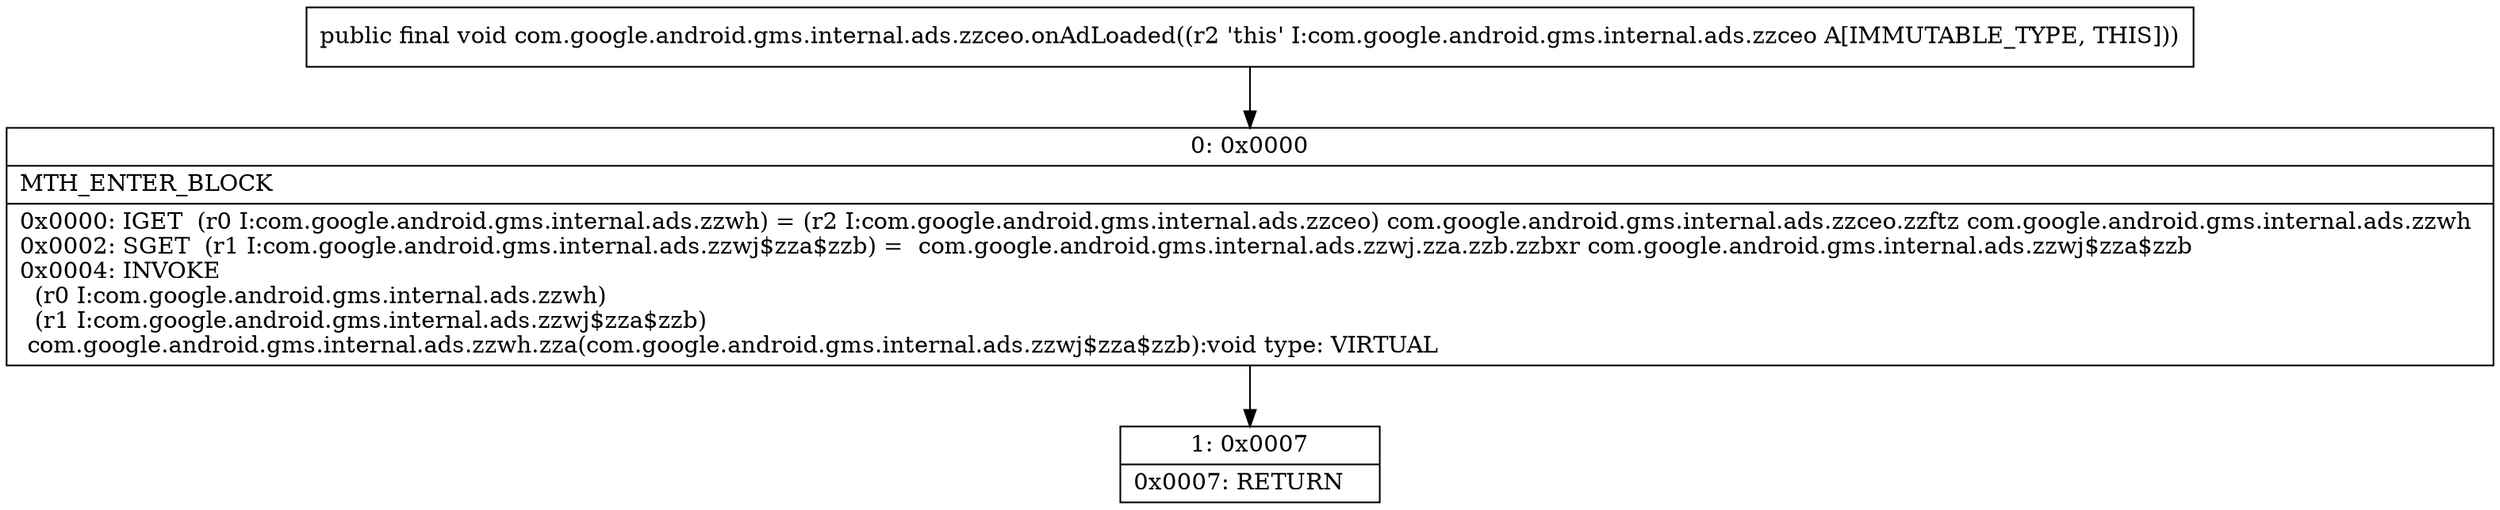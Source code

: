 digraph "CFG forcom.google.android.gms.internal.ads.zzceo.onAdLoaded()V" {
Node_0 [shape=record,label="{0\:\ 0x0000|MTH_ENTER_BLOCK\l|0x0000: IGET  (r0 I:com.google.android.gms.internal.ads.zzwh) = (r2 I:com.google.android.gms.internal.ads.zzceo) com.google.android.gms.internal.ads.zzceo.zzftz com.google.android.gms.internal.ads.zzwh \l0x0002: SGET  (r1 I:com.google.android.gms.internal.ads.zzwj$zza$zzb) =  com.google.android.gms.internal.ads.zzwj.zza.zzb.zzbxr com.google.android.gms.internal.ads.zzwj$zza$zzb \l0x0004: INVOKE  \l  (r0 I:com.google.android.gms.internal.ads.zzwh)\l  (r1 I:com.google.android.gms.internal.ads.zzwj$zza$zzb)\l com.google.android.gms.internal.ads.zzwh.zza(com.google.android.gms.internal.ads.zzwj$zza$zzb):void type: VIRTUAL \l}"];
Node_1 [shape=record,label="{1\:\ 0x0007|0x0007: RETURN   \l}"];
MethodNode[shape=record,label="{public final void com.google.android.gms.internal.ads.zzceo.onAdLoaded((r2 'this' I:com.google.android.gms.internal.ads.zzceo A[IMMUTABLE_TYPE, THIS])) }"];
MethodNode -> Node_0;
Node_0 -> Node_1;
}


